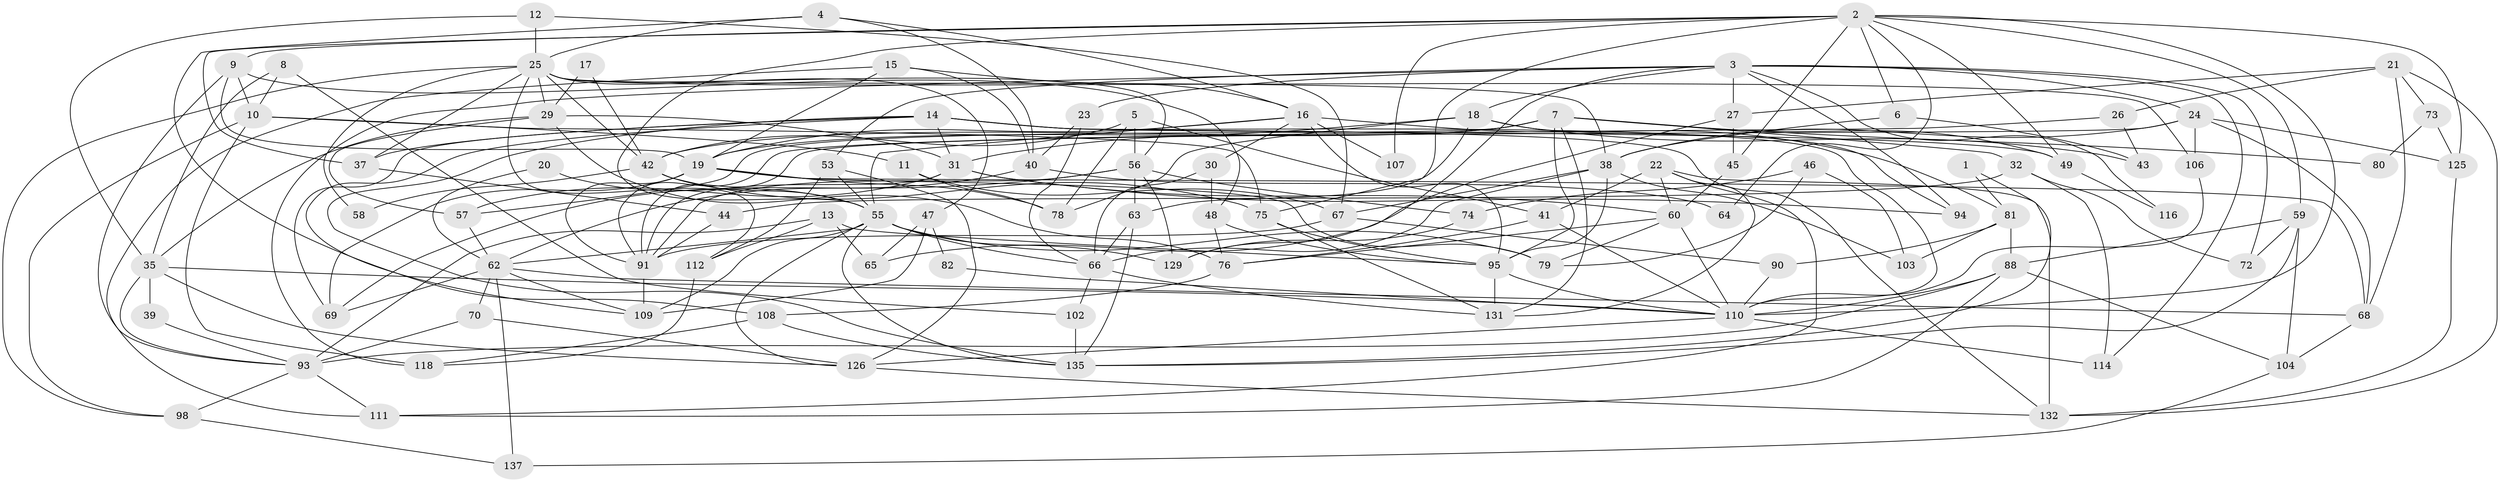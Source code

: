 // Generated by graph-tools (version 1.1) at 2025/52/02/27/25 19:52:04]
// undirected, 98 vertices, 235 edges
graph export_dot {
graph [start="1"]
  node [color=gray90,style=filled];
  1;
  2 [super="+113"];
  3 [super="+133"];
  4;
  5 [super="+52"];
  6;
  7 [super="+34"];
  8;
  9;
  10 [super="+119"];
  11;
  12 [super="+85"];
  13 [super="+36"];
  14 [super="+54"];
  15;
  16 [super="+33"];
  17;
  18 [super="+28"];
  19 [super="+77"];
  20;
  21 [super="+115"];
  22 [super="+128"];
  23;
  24 [super="+50"];
  25 [super="+71"];
  26;
  27;
  29 [super="+51"];
  30 [super="+123"];
  31 [super="+61"];
  32;
  35 [super="+86"];
  37;
  38 [super="+122"];
  39;
  40;
  41;
  42 [super="+99"];
  43;
  44;
  45;
  46;
  47;
  48;
  49 [super="+117"];
  53;
  55 [super="+100"];
  56 [super="+101"];
  57;
  58;
  59 [super="+140"];
  60 [super="+89"];
  62 [super="+130"];
  63 [super="+83"];
  64;
  65;
  66 [super="+139"];
  67 [super="+92"];
  68;
  69 [super="+136"];
  70;
  72;
  73;
  74;
  75 [super="+124"];
  76 [super="+84"];
  78;
  79 [super="+97"];
  80;
  81 [super="+87"];
  82;
  88 [super="+96"];
  90;
  91 [super="+127"];
  93 [super="+134"];
  94;
  95 [super="+105"];
  98;
  102;
  103;
  104;
  106 [super="+141"];
  107;
  108;
  109;
  110 [super="+120"];
  111;
  112 [super="+121"];
  114;
  116;
  118;
  125;
  126 [super="+138"];
  129;
  131;
  132;
  135;
  137;
  1 -- 135;
  1 -- 81;
  2 -- 55;
  2 -- 37;
  2 -- 6;
  2 -- 9;
  2 -- 45;
  2 -- 49;
  2 -- 64;
  2 -- 107;
  2 -- 125;
  2 -- 110;
  2 -- 75;
  2 -- 59;
  3 -- 114;
  3 -- 23;
  3 -- 116;
  3 -- 129;
  3 -- 72;
  3 -- 53;
  3 -- 118;
  3 -- 24;
  3 -- 27;
  3 -- 94;
  3 -- 18;
  4 -- 108;
  4 -- 25;
  4 -- 40;
  4 -- 16;
  5 -- 78;
  5 -- 41;
  5 -- 42;
  5 -- 56;
  6 -- 38;
  6 -- 43;
  7 -- 32;
  7 -- 80;
  7 -- 19;
  7 -- 131;
  7 -- 57;
  7 -- 42;
  7 -- 95;
  7 -- 49;
  8 -- 35;
  8 -- 102;
  8 -- 10;
  9 -- 48;
  9 -- 10;
  9 -- 93;
  9 -- 19;
  10 -- 118;
  10 -- 11;
  10 -- 98;
  10 -- 75;
  11 -- 78;
  11 -- 67;
  12 -- 67;
  12 -- 25;
  12 -- 35;
  13 -- 65;
  13 -- 93;
  13 -- 112;
  13 -- 95;
  14 -- 110;
  14 -- 49;
  14 -- 135;
  14 -- 132;
  14 -- 37;
  14 -- 109;
  14 -- 31;
  14 -- 69;
  15 -- 40;
  15 -- 19;
  15 -- 16;
  15 -- 111;
  16 -- 81;
  16 -- 19;
  16 -- 107;
  16 -- 95;
  16 -- 30;
  16 -- 55;
  17 -- 42;
  17 -- 29;
  18 -- 43;
  18 -- 78;
  18 -- 94;
  18 -- 31;
  18 -- 63;
  19 -- 78;
  19 -- 91;
  19 -- 68;
  19 -- 79;
  19 -- 69;
  20 -- 62;
  20 -- 55;
  21 -- 27;
  21 -- 68;
  21 -- 73;
  21 -- 26;
  21 -- 132;
  22 -- 132;
  22 -- 41;
  22 -- 60;
  22 -- 111;
  22 -- 131;
  23 -- 40;
  23 -- 66;
  24 -- 106;
  24 -- 91;
  24 -- 68;
  24 -- 125;
  24 -- 38;
  25 -- 42;
  25 -- 38;
  25 -- 47;
  25 -- 112;
  25 -- 106;
  25 -- 98;
  25 -- 37;
  25 -- 56;
  25 -- 58;
  25 -- 29;
  26 -- 43;
  26 -- 91;
  27 -- 45;
  27 -- 65;
  29 -- 31;
  29 -- 35;
  29 -- 76;
  29 -- 57;
  30 -- 66;
  30 -- 48;
  31 -- 57 [weight=2];
  31 -- 91;
  31 -- 94;
  31 -- 60;
  32 -- 72;
  32 -- 44;
  32 -- 114;
  35 -- 126;
  35 -- 93;
  35 -- 110;
  35 -- 39;
  37 -- 44;
  38 -- 103;
  38 -- 67;
  38 -- 95;
  38 -- 66;
  39 -- 93;
  40 -- 64;
  40 -- 62;
  41 -- 76;
  41 -- 110;
  42 -- 55;
  42 -- 58;
  42 -- 75;
  44 -- 91;
  45 -- 60;
  46 -- 74;
  46 -- 103;
  46 -- 79;
  47 -- 109;
  47 -- 65;
  47 -- 82;
  48 -- 95;
  48 -- 76;
  49 -- 116;
  53 -- 112;
  53 -- 55;
  53 -- 126;
  55 -- 66;
  55 -- 126;
  55 -- 129;
  55 -- 62;
  55 -- 135;
  55 -- 109;
  55 -- 79;
  56 -- 63;
  56 -- 69;
  56 -- 129 [weight=2];
  56 -- 74;
  56 -- 91;
  57 -- 62;
  59 -- 135;
  59 -- 72;
  59 -- 88;
  59 -- 104;
  60 -- 110;
  60 -- 79;
  60 -- 76;
  62 -- 137;
  62 -- 68;
  62 -- 69;
  62 -- 70;
  62 -- 109;
  63 -- 135;
  63 -- 66;
  66 -- 131;
  66 -- 102;
  67 -- 90;
  67 -- 91;
  68 -- 104;
  70 -- 93;
  70 -- 126;
  73 -- 125;
  73 -- 80;
  74 -- 129;
  75 -- 131;
  75 -- 95;
  76 -- 108;
  81 -- 90;
  81 -- 103;
  81 -- 88 [weight=2];
  82 -- 110;
  88 -- 110;
  88 -- 104;
  88 -- 93;
  88 -- 111;
  90 -- 110;
  91 -- 109;
  93 -- 98;
  93 -- 111;
  95 -- 131;
  95 -- 110;
  98 -- 137;
  102 -- 135;
  104 -- 137;
  106 -- 110;
  108 -- 135;
  108 -- 118;
  110 -- 126;
  110 -- 114;
  112 -- 118;
  125 -- 132;
  126 -- 132;
}
